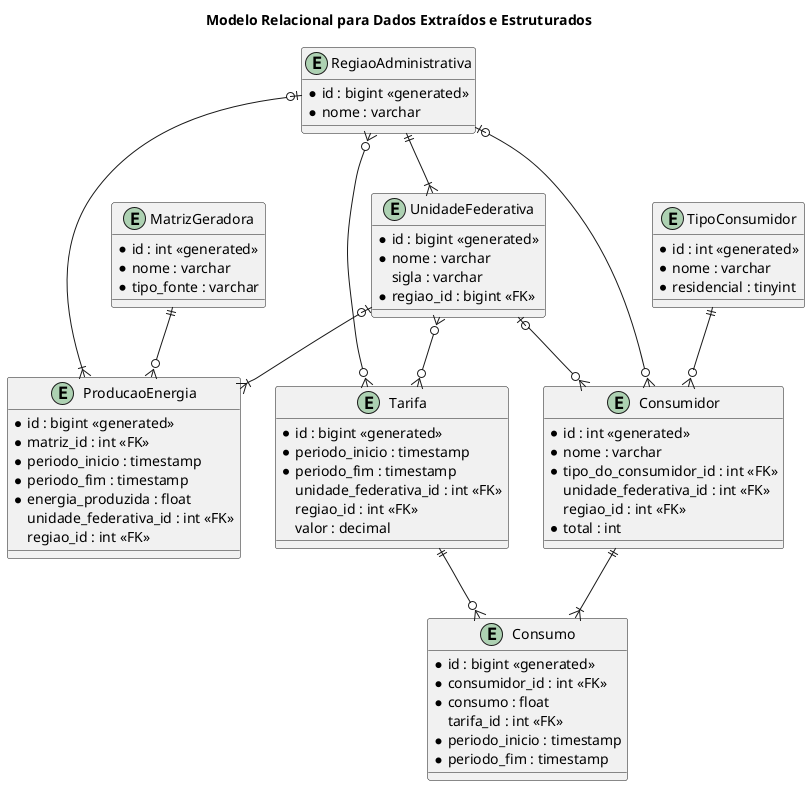 @startuml
title "Modelo Relacional para Dados Extraídos e Estruturados"

entity RegiaoAdministrativa {
    *id : bigint <<generated>>
    *nome : varchar
}

entity UnidadeFederativa {
    *id : bigint <<generated>>
    *nome : varchar
    sigla : varchar
    *regiao_id : bigint <<FK>>
}

RegiaoAdministrativa ||--|{ UnidadeFederativa

entity TipoConsumidor {
    *id : int <<generated>>
    *nome : varchar
    *residencial : tinyint
}

entity MatrizGeradora {
    *id : int <<generated>>
    *nome : varchar
    *tipo_fonte : varchar
}

entity Consumidor {
    *id : int <<generated>>
    *nome : varchar
    *tipo_do_consumidor_id : int <<FK>>
    unidade_federativa_id : int <<FK>>
    regiao_id : int <<FK>>
    *total : int
}

TipoConsumidor ||--o{ Consumidor
UnidadeFederativa |o--o{ Consumidor
RegiaoAdministrativa |o--o{ Consumidor

entity Tarifa {
    *id : bigint <<generated>>
    *periodo_inicio : timestamp
    *periodo_fim : timestamp
    unidade_federativa_id : int <<FK>>
    regiao_id : int <<FK>>
    valor : decimal
}

UnidadeFederativa }o--o{ Tarifa
RegiaoAdministrativa }o--o{ Tarifa

entity ProducaoEnergia {
    *id : bigint <<generated>>
    *matriz_id : int <<FK>>
    *periodo_inicio : timestamp
    *periodo_fim : timestamp
    *energia_produzida : float
    unidade_federativa_id : int <<FK>>
    regiao_id : int <<FK>>
}

RegiaoAdministrativa |o--|{ ProducaoEnergia
UnidadeFederativa |o--|{ ProducaoEnergia
MatrizGeradora ||--o{ ProducaoEnergia

entity Consumo {
    *id : bigint <<generated>>
    *consumidor_id : int <<FK>>
    *consumo : float
    tarifa_id : int <<FK>>
    *periodo_inicio : timestamp
    *periodo_fim : timestamp
}

Tarifa ||--o{ Consumo
Consumidor ||--|{ Consumo

@enduml